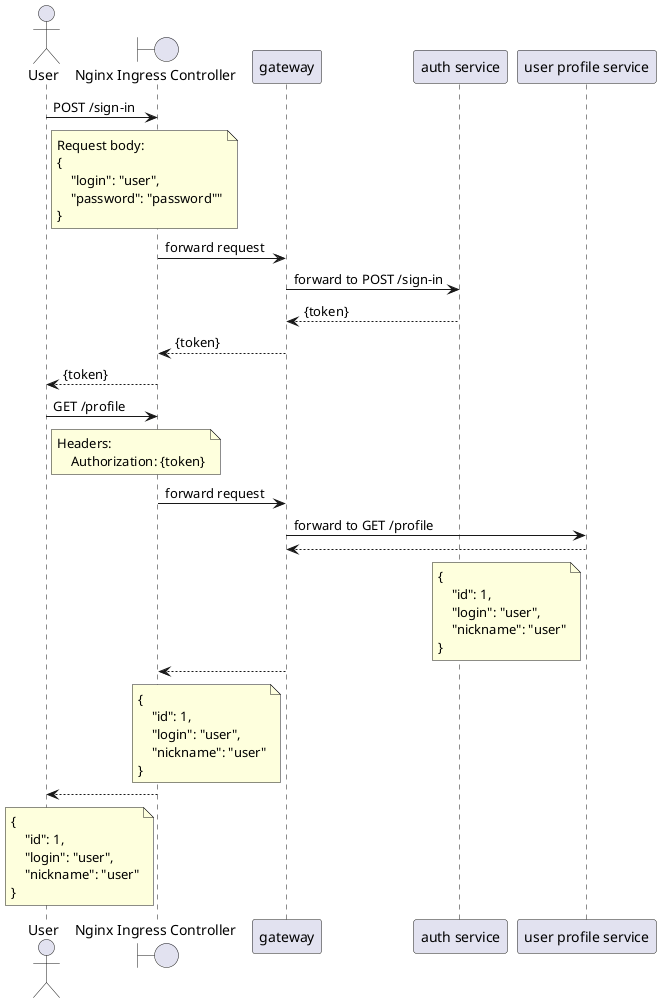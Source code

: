@startuml

actor "User" as u
boundary "Nginx Ingress Controller" as ngx
participant "gateway" as gw
participant "auth service" as auth
participant "user profile service" as profile

u -> ngx: POST /sign-in
note right u
Request body:
{
    "login": "user",
    "password": "password""
}
end note

ngx -> gw: forward request

gw -> auth: forward to POST /sign-in
auth --> gw: {token}

gw --> ngx: {token}

ngx --> u: {token}

u -> ngx: GET /profile
note right u
Headers:
    Authorization: {token}
end note

ngx -> gw: forward request

gw -> profile: forward to GET /profile

profile --> gw:
note left profile
{
    "id": 1,
    "login": "user",
    "nickname": "user"
}
end note

gw --> ngx
note left gw
{
    "id": 1,
    "login": "user",
    "nickname": "user"
}
end note

ngx --> u
note left ngx
{
    "id": 1,
    "login": "user",
    "nickname": "user"
}
end note


@enduml